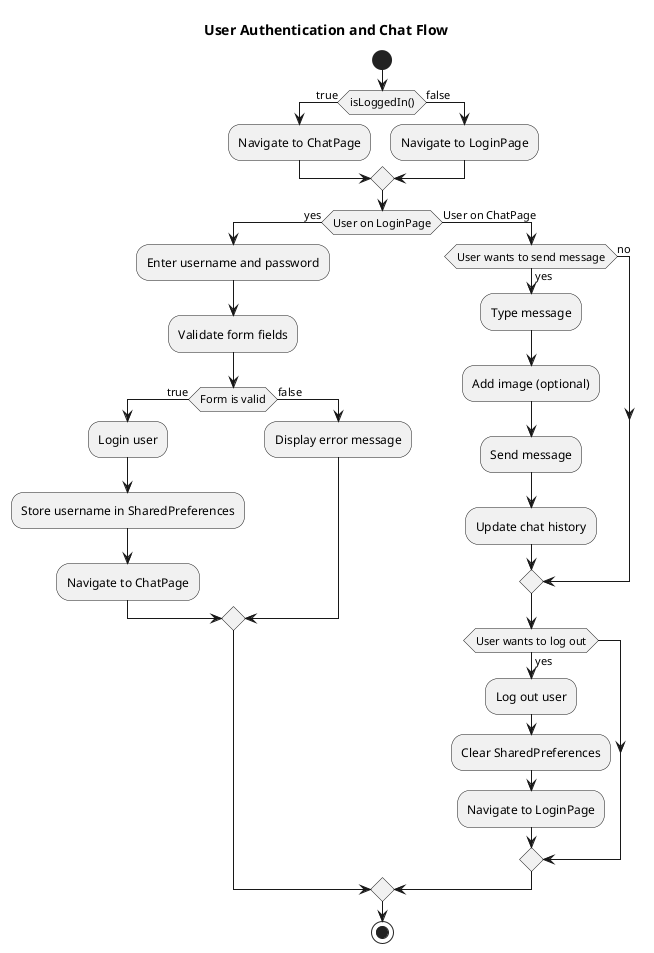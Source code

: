 @startuml
'https://plantuml.com/activity-diagram-legacy

title User Authentication and Chat Flow

start

if (isLoggedIn()) then (true)
  :Navigate to ChatPage;
else (false)
  :Navigate to LoginPage;
endif

if (User on LoginPage) then (yes)
  :Enter username and password;
  :Validate form fields;
  if (Form is valid) then (true)
    :Login user;
    :Store username in SharedPreferences;
    :Navigate to ChatPage;
  else (false)
    :Display error message;
  endif
else (User on ChatPage)
  if (User wants to send message) then (yes)
    :Type message;
    :Add image (optional);
    :Send message;
    :Update chat history;
  else (no)
  endif

  if (User wants to log out) then (yes)
    :Log out user;
    :Clear SharedPreferences;
    :Navigate to LoginPage;
  endif
endif

stop

@enduml